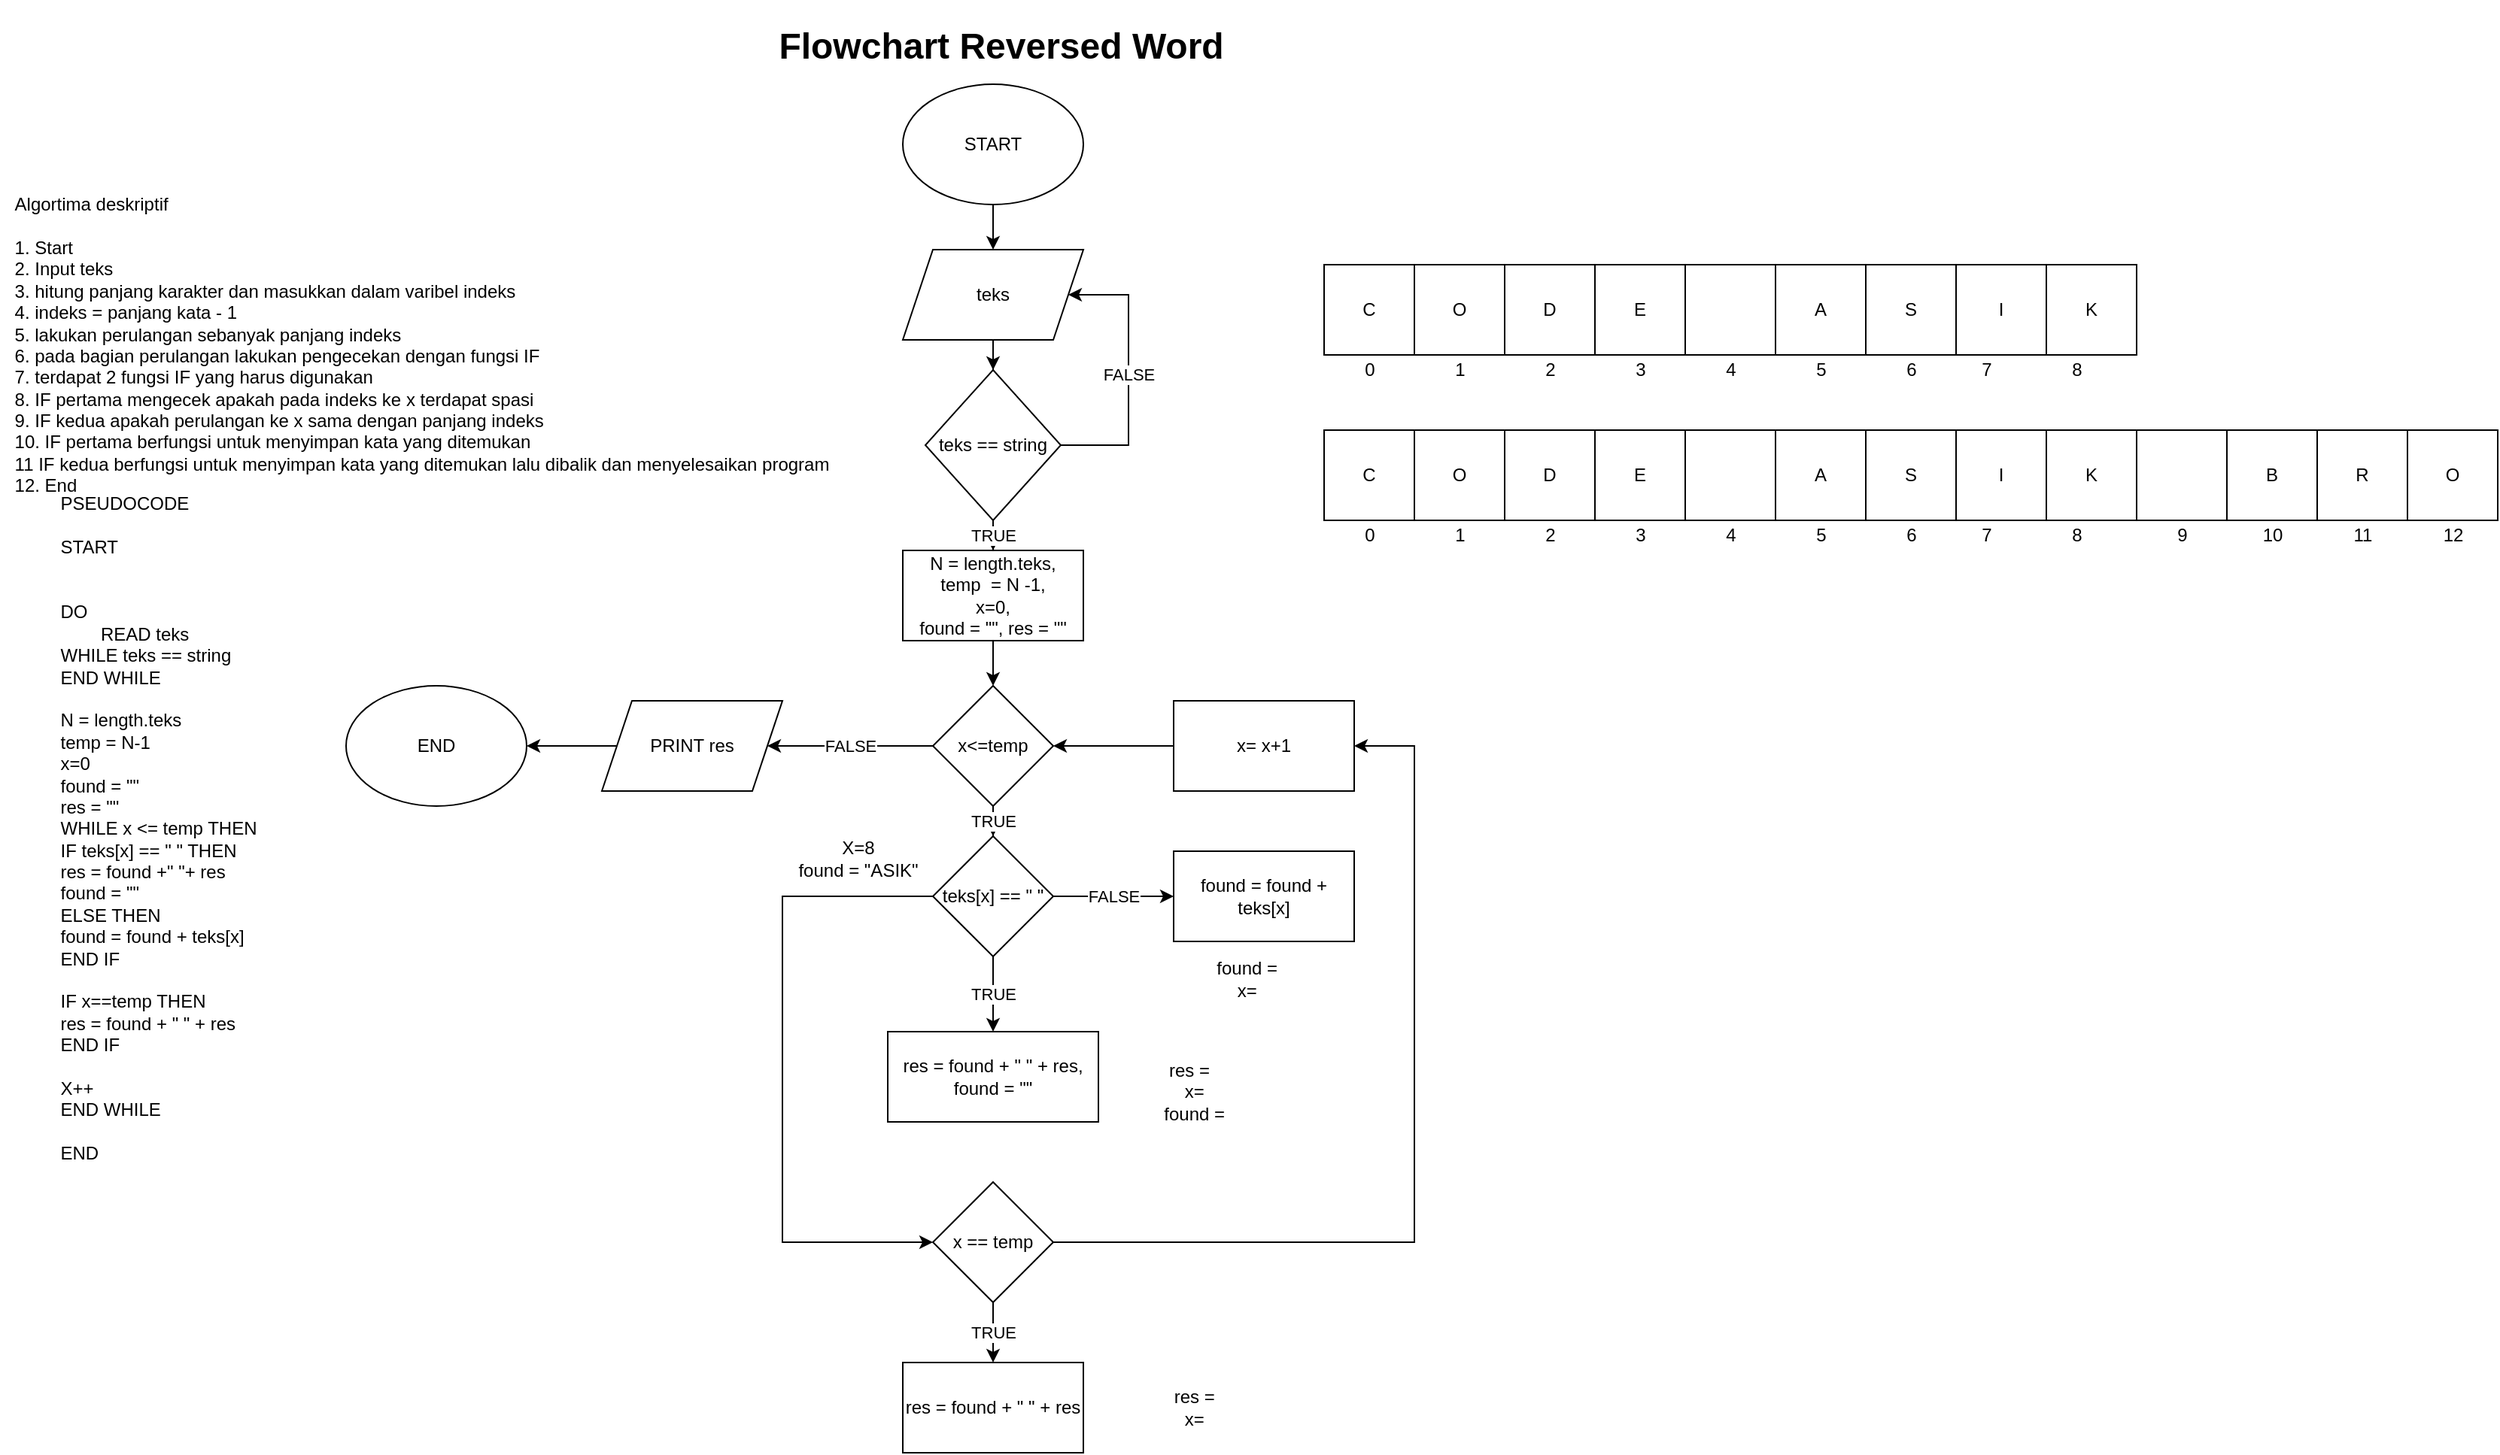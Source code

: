 <mxfile version="16.2.6" type="device"><diagram id="em3xz6sJG4WfHvR_Txrz" name="Page-1"><mxGraphModel dx="868" dy="482" grid="1" gridSize="10" guides="1" tooltips="1" connect="1" arrows="1" fold="1" page="1" pageScale="1" pageWidth="850" pageHeight="1100" math="0" shadow="0"><root><mxCell id="0"/><mxCell id="1" parent="0"/><mxCell id="V69CVq1N8W3GVZN32url-1" value="&lt;div style=&quot;text-align: justify&quot;&gt;&lt;span&gt;Algortima deskriptif&lt;/span&gt;&lt;/div&gt;&lt;div style=&quot;text-align: justify&quot;&gt;&lt;span&gt;&lt;br&gt;&lt;/span&gt;&lt;/div&gt;&lt;div style=&quot;text-align: justify&quot;&gt;&lt;span&gt;1. Start&lt;/span&gt;&lt;/div&gt;&lt;div style=&quot;text-align: justify&quot;&gt;&lt;span&gt;2. Input teks&lt;/span&gt;&lt;/div&gt;&lt;div style=&quot;text-align: justify&quot;&gt;&lt;span&gt;3. hitung panjang karakter dan masukkan dalam varibel indeks&lt;/span&gt;&lt;/div&gt;&lt;div style=&quot;text-align: justify&quot;&gt;&lt;span&gt;4. indeks = panjang kata - 1&lt;/span&gt;&lt;/div&gt;&lt;div style=&quot;text-align: justify&quot;&gt;&lt;span&gt;5. lakukan perulangan sebanyak panjang indeks&lt;/span&gt;&lt;/div&gt;&lt;div style=&quot;text-align: justify&quot;&gt;&lt;span&gt;6. pada bagian perulangan lakukan pengecekan dengan fungsi IF&lt;/span&gt;&lt;/div&gt;&lt;div style=&quot;text-align: justify&quot;&gt;&lt;span&gt;7. terdapat 2 fungsi IF yang harus digunakan&lt;/span&gt;&lt;/div&gt;&lt;div style=&quot;text-align: justify&quot;&gt;&lt;span&gt;8. IF pertama mengecek apakah pada indeks ke x terdapat spasi&lt;/span&gt;&lt;/div&gt;&lt;div style=&quot;text-align: justify&quot;&gt;&lt;span&gt;9. IF kedua apakah perulangan ke x sama dengan panjang indeks&lt;/span&gt;&lt;/div&gt;&lt;div style=&quot;text-align: justify&quot;&gt;&lt;span&gt;10. IF pertama berfungsi untuk menyimpan kata yang ditemukan&lt;/span&gt;&lt;/div&gt;&lt;div style=&quot;text-align: justify&quot;&gt;&lt;span&gt;11 IF kedua berfungsi untuk menyimpan kata yang ditemukan lalu dibalik dan menyelesaikan program&lt;/span&gt;&lt;/div&gt;&lt;div style=&quot;text-align: justify&quot;&gt;&lt;span&gt;12. End&lt;/span&gt;&lt;/div&gt;&lt;div style=&quot;text-align: justify&quot;&gt;&lt;span&gt;&lt;br&gt;&lt;/span&gt;&lt;/div&gt;&lt;div style=&quot;text-align: justify&quot;&gt;&lt;span&gt;&lt;br&gt;&lt;/span&gt;&lt;/div&gt;&lt;div style=&quot;text-align: justify&quot;&gt;&lt;span&gt;&lt;br&gt;&lt;/span&gt;&lt;/div&gt;" style="text;html=1;align=center;verticalAlign=middle;resizable=0;points=[];autosize=1;strokeColor=none;fillColor=none;" parent="1" vertex="1"><mxGeometry x="480" y="155" width="560" height="240" as="geometry"/></mxCell><mxCell id="V69CVq1N8W3GVZN32url-2" value="&lt;div style=&quot;text-align: justify&quot;&gt;PSEUDOCODE&lt;/div&gt;&lt;div style=&quot;text-align: justify&quot;&gt;&lt;br&gt;&lt;/div&gt;&lt;div style=&quot;text-align: justify&quot;&gt;START&lt;/div&gt;&lt;div style=&quot;text-align: justify&quot;&gt;&lt;br&gt;&lt;/div&gt;&lt;div style=&quot;text-align: justify&quot;&gt;&lt;br&gt;&lt;/div&gt;&lt;div style=&quot;text-align: justify&quot;&gt;DO&lt;/div&gt;&lt;div style=&quot;text-align: justify&quot;&gt;&lt;span&gt;&#9;&lt;/span&gt;&lt;span style=&quot;white-space: pre&quot;&gt;&#9;&lt;/span&gt;READ teks&lt;br&gt;&lt;/div&gt;&lt;div style=&quot;text-align: justify&quot;&gt;WHILE teks == string&lt;/div&gt;&lt;div style=&quot;text-align: justify&quot;&gt;END WHILE&lt;/div&gt;&lt;div style=&quot;text-align: justify&quot;&gt;&lt;br&gt;&lt;/div&gt;&lt;div style=&quot;text-align: justify&quot;&gt;N = length.teks&lt;/div&gt;&lt;div style=&quot;text-align: justify&quot;&gt;temp = N-1&lt;/div&gt;&lt;div style=&quot;text-align: justify&quot;&gt;x=0&lt;/div&gt;&lt;div style=&quot;text-align: justify&quot;&gt;found = &quot;&quot;&lt;/div&gt;&lt;div style=&quot;text-align: justify&quot;&gt;res = &quot;&quot;&lt;/div&gt;&lt;div style=&quot;text-align: justify&quot;&gt;WHILE x &amp;lt;= temp THEN&lt;/div&gt;&lt;div style=&quot;text-align: justify&quot;&gt;&lt;span&gt;&#9;&lt;/span&gt;IF teks[x] == &quot; &quot; THEN&lt;/div&gt;&lt;div style=&quot;text-align: justify&quot;&gt;&lt;span&gt;&#9;&lt;/span&gt;&lt;span&gt;&#9;&lt;/span&gt;res = found +&quot; &quot;+ res&lt;br&gt;&lt;/div&gt;&lt;div style=&quot;text-align: justify&quot;&gt;&lt;span&gt;&#9;&lt;/span&gt;&lt;span&gt;&#9;&lt;/span&gt;found = &quot;&quot;&lt;br&gt;&lt;/div&gt;&lt;div style=&quot;text-align: justify&quot;&gt;&lt;span&gt;&#9;&lt;/span&gt;ELSE THEN&lt;br&gt;&lt;/div&gt;&lt;div style=&quot;text-align: justify&quot;&gt;&lt;span&gt;&#9;&lt;/span&gt;&lt;span&gt;&#9;&lt;/span&gt;found = found + teks[x]&lt;br&gt;&lt;/div&gt;&lt;div style=&quot;text-align: justify&quot;&gt;&lt;span&gt;&#9;&lt;/span&gt;END IF&lt;br&gt;&lt;/div&gt;&lt;div style=&quot;text-align: justify&quot;&gt;&lt;br&gt;&lt;/div&gt;&lt;div style=&quot;text-align: justify&quot;&gt;&lt;span&gt;&#9;&lt;/span&gt;IF x==temp THEN&lt;br&gt;&lt;/div&gt;&lt;div style=&quot;text-align: justify&quot;&gt;&lt;span&gt;&#9;&lt;/span&gt;&lt;span&gt;&#9;&lt;/span&gt;res = found + &quot; &quot; + res&lt;br&gt;&lt;/div&gt;&lt;div style=&quot;text-align: justify&quot;&gt;&lt;span&gt;&#9;&lt;/span&gt;END IF&lt;br&gt;&lt;/div&gt;&lt;div style=&quot;text-align: justify&quot;&gt;&lt;span&gt;&#9;&lt;/span&gt;&lt;br&gt;&lt;/div&gt;&lt;div style=&quot;text-align: justify&quot;&gt;&lt;span&gt;&#9;&lt;/span&gt;X++&lt;br&gt;&lt;/div&gt;&lt;div style=&quot;text-align: justify&quot;&gt;END WHILE&lt;/div&gt;&lt;div style=&quot;text-align: justify&quot;&gt;&lt;br&gt;&lt;/div&gt;&lt;div style=&quot;text-align: justify&quot;&gt;END&lt;/div&gt;" style="text;html=1;align=center;verticalAlign=middle;resizable=0;points=[];autosize=1;strokeColor=none;fillColor=none;" parent="1" vertex="1"><mxGeometry x="510" y="355" width="150" height="440" as="geometry"/></mxCell><mxCell id="LMqFV2l3XcRFBkU1TPqK-51" style="edgeStyle=orthogonalEdgeStyle;rounded=0;orthogonalLoop=1;jettySize=auto;html=1;" parent="1" source="LMqFV2l3XcRFBkU1TPqK-1" target="LMqFV2l3XcRFBkU1TPqK-2" edge="1"><mxGeometry relative="1" as="geometry"/></mxCell><mxCell id="LMqFV2l3XcRFBkU1TPqK-1" value="START" style="ellipse;whiteSpace=wrap;html=1;" parent="1" vertex="1"><mxGeometry x="1080" y="80" width="120" height="80" as="geometry"/></mxCell><mxCell id="7r2kgM4goq6_r4E43WF8-4" style="edgeStyle=orthogonalEdgeStyle;rounded=0;orthogonalLoop=1;jettySize=auto;html=1;" parent="1" source="LMqFV2l3XcRFBkU1TPqK-2" target="7r2kgM4goq6_r4E43WF8-1" edge="1"><mxGeometry relative="1" as="geometry"/></mxCell><mxCell id="LMqFV2l3XcRFBkU1TPqK-2" value="teks" style="shape=parallelogram;perimeter=parallelogramPerimeter;whiteSpace=wrap;html=1;fixedSize=1;" parent="1" vertex="1"><mxGeometry x="1080" y="190" width="120" height="60" as="geometry"/></mxCell><mxCell id="LMqFV2l3XcRFBkU1TPqK-3" value="C" style="whiteSpace=wrap;html=1;aspect=fixed;" parent="1" vertex="1"><mxGeometry x="1360" y="200" width="60" height="60" as="geometry"/></mxCell><mxCell id="LMqFV2l3XcRFBkU1TPqK-4" value="O" style="whiteSpace=wrap;html=1;aspect=fixed;" parent="1" vertex="1"><mxGeometry x="1420" y="200" width="60" height="60" as="geometry"/></mxCell><mxCell id="LMqFV2l3XcRFBkU1TPqK-5" value="D" style="whiteSpace=wrap;html=1;aspect=fixed;" parent="1" vertex="1"><mxGeometry x="1480" y="200" width="60" height="60" as="geometry"/></mxCell><mxCell id="LMqFV2l3XcRFBkU1TPqK-6" value="E" style="whiteSpace=wrap;html=1;aspect=fixed;" parent="1" vertex="1"><mxGeometry x="1540" y="200" width="60" height="60" as="geometry"/></mxCell><mxCell id="LMqFV2l3XcRFBkU1TPqK-7" value="" style="whiteSpace=wrap;html=1;aspect=fixed;" parent="1" vertex="1"><mxGeometry x="1600" y="200" width="60" height="60" as="geometry"/></mxCell><mxCell id="LMqFV2l3XcRFBkU1TPqK-8" value="A" style="whiteSpace=wrap;html=1;aspect=fixed;" parent="1" vertex="1"><mxGeometry x="1660" y="200" width="60" height="60" as="geometry"/></mxCell><mxCell id="LMqFV2l3XcRFBkU1TPqK-9" value="S&lt;span style=&quot;color: rgba(0 , 0 , 0 , 0) ; font-family: monospace ; font-size: 0px&quot;&gt;%3CmxGraphModel%3E%3Croot%3E%3CmxCell%20id%3D%220%22%2F%3E%3CmxCell%20id%3D%221%22%20parent%3D%220%22%2F%3E%3CmxCell%20id%3D%222%22%20value%3D%22%22%20style%3D%22whiteSpace%3Dwrap%3Bhtml%3D1%3Baspect%3Dfixed%3B%22%20vertex%3D%221%22%20parent%3D%221%22%3E%3CmxGeometry%20x%3D%221360%22%20y%3D%22200%22%20width%3D%2260%22%20height%3D%2260%22%20as%3D%22geometry%22%2F%3E%3C%2FmxCell%3E%3C%2Froot%3E%3C%2FmxGraphModel%3E&lt;/span&gt;" style="whiteSpace=wrap;html=1;aspect=fixed;" parent="1" vertex="1"><mxGeometry x="1720" y="200" width="60" height="60" as="geometry"/></mxCell><mxCell id="LMqFV2l3XcRFBkU1TPqK-10" value="I" style="whiteSpace=wrap;html=1;aspect=fixed;" parent="1" vertex="1"><mxGeometry x="1780" y="200" width="60" height="60" as="geometry"/></mxCell><mxCell id="LMqFV2l3XcRFBkU1TPqK-11" value="K" style="whiteSpace=wrap;html=1;aspect=fixed;" parent="1" vertex="1"><mxGeometry x="1840" y="200" width="60" height="60" as="geometry"/></mxCell><mxCell id="LMqFV2l3XcRFBkU1TPqK-12" value="0" style="text;html=1;align=center;verticalAlign=middle;resizable=0;points=[];autosize=1;strokeColor=none;fillColor=none;" parent="1" vertex="1"><mxGeometry x="1380" y="260" width="20" height="20" as="geometry"/></mxCell><mxCell id="LMqFV2l3XcRFBkU1TPqK-13" value="1" style="text;html=1;align=center;verticalAlign=middle;resizable=0;points=[];autosize=1;strokeColor=none;fillColor=none;" parent="1" vertex="1"><mxGeometry x="1440" y="260" width="20" height="20" as="geometry"/></mxCell><mxCell id="LMqFV2l3XcRFBkU1TPqK-14" value="2" style="text;html=1;align=center;verticalAlign=middle;resizable=0;points=[];autosize=1;strokeColor=none;fillColor=none;" parent="1" vertex="1"><mxGeometry x="1500" y="260" width="20" height="20" as="geometry"/></mxCell><mxCell id="LMqFV2l3XcRFBkU1TPqK-15" value="3" style="text;html=1;align=center;verticalAlign=middle;resizable=0;points=[];autosize=1;strokeColor=none;fillColor=none;" parent="1" vertex="1"><mxGeometry x="1560" y="260" width="20" height="20" as="geometry"/></mxCell><mxCell id="LMqFV2l3XcRFBkU1TPqK-16" value="4" style="text;html=1;align=center;verticalAlign=middle;resizable=0;points=[];autosize=1;strokeColor=none;fillColor=none;" parent="1" vertex="1"><mxGeometry x="1620" y="260" width="20" height="20" as="geometry"/></mxCell><mxCell id="LMqFV2l3XcRFBkU1TPqK-17" value="5" style="text;html=1;align=center;verticalAlign=middle;resizable=0;points=[];autosize=1;strokeColor=none;fillColor=none;" parent="1" vertex="1"><mxGeometry x="1680" y="260" width="20" height="20" as="geometry"/></mxCell><mxCell id="LMqFV2l3XcRFBkU1TPqK-18" value="6" style="text;html=1;align=center;verticalAlign=middle;resizable=0;points=[];autosize=1;strokeColor=none;fillColor=none;" parent="1" vertex="1"><mxGeometry x="1740" y="260" width="20" height="20" as="geometry"/></mxCell><mxCell id="LMqFV2l3XcRFBkU1TPqK-19" value="7" style="text;html=1;align=center;verticalAlign=middle;resizable=0;points=[];autosize=1;strokeColor=none;fillColor=none;" parent="1" vertex="1"><mxGeometry x="1790" y="260" width="20" height="20" as="geometry"/></mxCell><mxCell id="LMqFV2l3XcRFBkU1TPqK-20" value="8" style="text;html=1;align=center;verticalAlign=middle;resizable=0;points=[];autosize=1;strokeColor=none;fillColor=none;" parent="1" vertex="1"><mxGeometry x="1850" y="260" width="20" height="20" as="geometry"/></mxCell><mxCell id="LMqFV2l3XcRFBkU1TPqK-49" style="edgeStyle=orthogonalEdgeStyle;rounded=0;orthogonalLoop=1;jettySize=auto;html=1;" parent="1" source="LMqFV2l3XcRFBkU1TPqK-21" target="LMqFV2l3XcRFBkU1TPqK-45" edge="1"><mxGeometry relative="1" as="geometry"/></mxCell><mxCell id="LMqFV2l3XcRFBkU1TPqK-21" value="N = length.teks,&lt;br&gt;temp&amp;nbsp; = N -1,&lt;br&gt;x=0,&lt;br&gt;found = &quot;&quot;, res = &quot;&quot;" style="rounded=0;whiteSpace=wrap;html=1;" parent="1" vertex="1"><mxGeometry x="1080" y="390" width="120" height="60" as="geometry"/></mxCell><mxCell id="LMqFV2l3XcRFBkU1TPqK-25" value="FALSE" style="edgeStyle=orthogonalEdgeStyle;rounded=0;orthogonalLoop=1;jettySize=auto;html=1;entryX=0;entryY=0.5;entryDx=0;entryDy=0;" parent="1" source="LMqFV2l3XcRFBkU1TPqK-22" target="LMqFV2l3XcRFBkU1TPqK-28" edge="1"><mxGeometry relative="1" as="geometry"><mxPoint x="1235" y="530" as="targetPoint"/></mxGeometry></mxCell><mxCell id="LMqFV2l3XcRFBkU1TPqK-39" value="TRUE" style="edgeStyle=orthogonalEdgeStyle;rounded=0;orthogonalLoop=1;jettySize=auto;html=1;" parent="1" source="LMqFV2l3XcRFBkU1TPqK-22" target="LMqFV2l3XcRFBkU1TPqK-29" edge="1"><mxGeometry relative="1" as="geometry"/></mxCell><mxCell id="LMqFV2l3XcRFBkU1TPqK-40" style="edgeStyle=orthogonalEdgeStyle;rounded=0;orthogonalLoop=1;jettySize=auto;html=1;entryX=0;entryY=0.5;entryDx=0;entryDy=0;" parent="1" source="LMqFV2l3XcRFBkU1TPqK-22" target="LMqFV2l3XcRFBkU1TPqK-32" edge="1"><mxGeometry relative="1" as="geometry"><Array as="points"><mxPoint x="1000" y="620"/><mxPoint x="1000" y="850"/></Array></mxGeometry></mxCell><mxCell id="LMqFV2l3XcRFBkU1TPqK-22" value="teks[x] == &quot; &quot;" style="rhombus;whiteSpace=wrap;html=1;" parent="1" vertex="1"><mxGeometry x="1100" y="580" width="80" height="80" as="geometry"/></mxCell><mxCell id="LMqFV2l3XcRFBkU1TPqK-28" value="found = found + teks[x]" style="rounded=0;whiteSpace=wrap;html=1;" parent="1" vertex="1"><mxGeometry x="1260" y="590" width="120" height="60" as="geometry"/></mxCell><mxCell id="LMqFV2l3XcRFBkU1TPqK-29" value="res = found + &quot; &quot; + res,&lt;br&gt;found = &quot;&quot;" style="rounded=0;whiteSpace=wrap;html=1;" parent="1" vertex="1"><mxGeometry x="1070" y="710" width="140" height="60" as="geometry"/></mxCell><mxCell id="LMqFV2l3XcRFBkU1TPqK-41" value="TRUE" style="edgeStyle=orthogonalEdgeStyle;rounded=0;orthogonalLoop=1;jettySize=auto;html=1;entryX=0.5;entryY=0;entryDx=0;entryDy=0;" parent="1" source="LMqFV2l3XcRFBkU1TPqK-32" target="LMqFV2l3XcRFBkU1TPqK-33" edge="1"><mxGeometry relative="1" as="geometry"/></mxCell><mxCell id="LMqFV2l3XcRFBkU1TPqK-42" value="" style="edgeStyle=orthogonalEdgeStyle;rounded=0;orthogonalLoop=1;jettySize=auto;html=1;entryX=1;entryY=0.5;entryDx=0;entryDy=0;" parent="1" source="LMqFV2l3XcRFBkU1TPqK-32" target="LMqFV2l3XcRFBkU1TPqK-34" edge="1"><mxGeometry relative="1" as="geometry"><mxPoint x="1410" y="710" as="targetPoint"/><Array as="points"><mxPoint x="1420" y="850"/><mxPoint x="1420" y="520"/></Array></mxGeometry></mxCell><mxCell id="LMqFV2l3XcRFBkU1TPqK-32" value="x == temp" style="rhombus;whiteSpace=wrap;html=1;" parent="1" vertex="1"><mxGeometry x="1100" y="810" width="80" height="80" as="geometry"/></mxCell><mxCell id="LMqFV2l3XcRFBkU1TPqK-33" value="res = found + &quot; &quot; + res" style="rounded=0;whiteSpace=wrap;html=1;" parent="1" vertex="1"><mxGeometry x="1080" y="930" width="120" height="60" as="geometry"/></mxCell><mxCell id="LMqFV2l3XcRFBkU1TPqK-35" style="edgeStyle=orthogonalEdgeStyle;rounded=0;orthogonalLoop=1;jettySize=auto;html=1;entryX=1;entryY=0.5;entryDx=0;entryDy=0;" parent="1" source="LMqFV2l3XcRFBkU1TPqK-34" target="LMqFV2l3XcRFBkU1TPqK-45" edge="1"><mxGeometry relative="1" as="geometry"><mxPoint x="1130" y="500" as="targetPoint"/></mxGeometry></mxCell><mxCell id="LMqFV2l3XcRFBkU1TPqK-34" value="x= x+1" style="rounded=0;whiteSpace=wrap;html=1;" parent="1" vertex="1"><mxGeometry x="1260" y="490" width="120" height="60" as="geometry"/></mxCell><mxCell id="LMqFV2l3XcRFBkU1TPqK-43" value="X=8&lt;br&gt;found = &quot;ASIK&quot;" style="text;html=1;align=center;verticalAlign=middle;resizable=0;points=[];autosize=1;strokeColor=none;fillColor=none;" parent="1" vertex="1"><mxGeometry x="1000" y="580" width="100" height="30" as="geometry"/></mxCell><mxCell id="LMqFV2l3XcRFBkU1TPqK-44" value="res =&amp;nbsp; &amp;nbsp;&lt;br&gt;x=&amp;nbsp;&lt;br&gt;found =&amp;nbsp;" style="text;html=1;align=center;verticalAlign=middle;resizable=0;points=[];autosize=1;strokeColor=none;fillColor=none;" parent="1" vertex="1"><mxGeometry x="1245" y="725" width="60" height="50" as="geometry"/></mxCell><mxCell id="LMqFV2l3XcRFBkU1TPqK-46" value="TRUE" style="edgeStyle=orthogonalEdgeStyle;rounded=0;orthogonalLoop=1;jettySize=auto;html=1;" parent="1" source="LMqFV2l3XcRFBkU1TPqK-45" target="LMqFV2l3XcRFBkU1TPqK-22" edge="1"><mxGeometry relative="1" as="geometry"/></mxCell><mxCell id="LMqFV2l3XcRFBkU1TPqK-47" value="FALSE" style="edgeStyle=orthogonalEdgeStyle;rounded=0;orthogonalLoop=1;jettySize=auto;html=1;" parent="1" source="LMqFV2l3XcRFBkU1TPqK-45" edge="1"><mxGeometry relative="1" as="geometry"><mxPoint x="990" y="520" as="targetPoint"/></mxGeometry></mxCell><mxCell id="LMqFV2l3XcRFBkU1TPqK-45" value="x&amp;lt;=temp" style="rhombus;whiteSpace=wrap;html=1;" parent="1" vertex="1"><mxGeometry x="1100" y="480" width="80" height="80" as="geometry"/></mxCell><mxCell id="LMqFV2l3XcRFBkU1TPqK-54" value="found =&amp;nbsp;&lt;br&gt;x=&amp;nbsp;" style="text;html=1;align=center;verticalAlign=middle;resizable=0;points=[];autosize=1;strokeColor=none;fillColor=none;" parent="1" vertex="1"><mxGeometry x="1280" y="660" width="60" height="30" as="geometry"/></mxCell><mxCell id="LMqFV2l3XcRFBkU1TPqK-56" value="res =&amp;nbsp;&lt;br&gt;x=&amp;nbsp;" style="text;html=1;align=center;verticalAlign=middle;resizable=0;points=[];autosize=1;strokeColor=none;fillColor=none;" parent="1" vertex="1"><mxGeometry x="1250" y="945" width="50" height="30" as="geometry"/></mxCell><mxCell id="LMqFV2l3XcRFBkU1TPqK-57" value="C" style="whiteSpace=wrap;html=1;aspect=fixed;" parent="1" vertex="1"><mxGeometry x="1360" y="310" width="60" height="60" as="geometry"/></mxCell><mxCell id="LMqFV2l3XcRFBkU1TPqK-58" value="O" style="whiteSpace=wrap;html=1;aspect=fixed;" parent="1" vertex="1"><mxGeometry x="1420" y="310" width="60" height="60" as="geometry"/></mxCell><mxCell id="LMqFV2l3XcRFBkU1TPqK-59" value="D" style="whiteSpace=wrap;html=1;aspect=fixed;" parent="1" vertex="1"><mxGeometry x="1480" y="310" width="60" height="60" as="geometry"/></mxCell><mxCell id="LMqFV2l3XcRFBkU1TPqK-60" value="E" style="whiteSpace=wrap;html=1;aspect=fixed;" parent="1" vertex="1"><mxGeometry x="1540" y="310" width="60" height="60" as="geometry"/></mxCell><mxCell id="LMqFV2l3XcRFBkU1TPqK-61" value="" style="whiteSpace=wrap;html=1;aspect=fixed;" parent="1" vertex="1"><mxGeometry x="1600" y="310" width="60" height="60" as="geometry"/></mxCell><mxCell id="LMqFV2l3XcRFBkU1TPqK-62" value="A" style="whiteSpace=wrap;html=1;aspect=fixed;" parent="1" vertex="1"><mxGeometry x="1660" y="310" width="60" height="60" as="geometry"/></mxCell><mxCell id="LMqFV2l3XcRFBkU1TPqK-63" value="S&lt;span style=&quot;color: rgba(0 , 0 , 0 , 0) ; font-family: monospace ; font-size: 0px&quot;&gt;%3CmxGraphModel%3E%3Croot%3E%3CmxCell%20id%3D%220%22%2F%3E%3CmxCell%20id%3D%221%22%20parent%3D%220%22%2F%3E%3CmxCell%20id%3D%222%22%20value%3D%22%22%20style%3D%22whiteSpace%3Dwrap%3Bhtml%3D1%3Baspect%3Dfixed%3B%22%20vertex%3D%221%22%20parent%3D%221%22%3E%3CmxGeometry%20x%3D%221360%22%20y%3D%22200%22%20width%3D%2260%22%20height%3D%2260%22%20as%3D%22geometry%22%2F%3E%3C%2FmxCell%3E%3C%2Froot%3E%3C%2FmxGraphModel%3E&lt;/span&gt;" style="whiteSpace=wrap;html=1;aspect=fixed;" parent="1" vertex="1"><mxGeometry x="1720" y="310" width="60" height="60" as="geometry"/></mxCell><mxCell id="LMqFV2l3XcRFBkU1TPqK-64" value="I" style="whiteSpace=wrap;html=1;aspect=fixed;" parent="1" vertex="1"><mxGeometry x="1780" y="310" width="60" height="60" as="geometry"/></mxCell><mxCell id="LMqFV2l3XcRFBkU1TPqK-65" value="K" style="whiteSpace=wrap;html=1;aspect=fixed;" parent="1" vertex="1"><mxGeometry x="1840" y="310" width="60" height="60" as="geometry"/></mxCell><mxCell id="LMqFV2l3XcRFBkU1TPqK-66" value="0" style="text;html=1;align=center;verticalAlign=middle;resizable=0;points=[];autosize=1;strokeColor=none;fillColor=none;" parent="1" vertex="1"><mxGeometry x="1380" y="370" width="20" height="20" as="geometry"/></mxCell><mxCell id="LMqFV2l3XcRFBkU1TPqK-67" value="1" style="text;html=1;align=center;verticalAlign=middle;resizable=0;points=[];autosize=1;strokeColor=none;fillColor=none;" parent="1" vertex="1"><mxGeometry x="1440" y="370" width="20" height="20" as="geometry"/></mxCell><mxCell id="LMqFV2l3XcRFBkU1TPqK-68" value="2" style="text;html=1;align=center;verticalAlign=middle;resizable=0;points=[];autosize=1;strokeColor=none;fillColor=none;" parent="1" vertex="1"><mxGeometry x="1500" y="370" width="20" height="20" as="geometry"/></mxCell><mxCell id="LMqFV2l3XcRFBkU1TPqK-69" value="3" style="text;html=1;align=center;verticalAlign=middle;resizable=0;points=[];autosize=1;strokeColor=none;fillColor=none;" parent="1" vertex="1"><mxGeometry x="1560" y="370" width="20" height="20" as="geometry"/></mxCell><mxCell id="LMqFV2l3XcRFBkU1TPqK-70" value="4" style="text;html=1;align=center;verticalAlign=middle;resizable=0;points=[];autosize=1;strokeColor=none;fillColor=none;" parent="1" vertex="1"><mxGeometry x="1620" y="370" width="20" height="20" as="geometry"/></mxCell><mxCell id="LMqFV2l3XcRFBkU1TPqK-71" value="5" style="text;html=1;align=center;verticalAlign=middle;resizable=0;points=[];autosize=1;strokeColor=none;fillColor=none;" parent="1" vertex="1"><mxGeometry x="1680" y="370" width="20" height="20" as="geometry"/></mxCell><mxCell id="LMqFV2l3XcRFBkU1TPqK-72" value="6" style="text;html=1;align=center;verticalAlign=middle;resizable=0;points=[];autosize=1;strokeColor=none;fillColor=none;" parent="1" vertex="1"><mxGeometry x="1740" y="370" width="20" height="20" as="geometry"/></mxCell><mxCell id="LMqFV2l3XcRFBkU1TPqK-73" value="7" style="text;html=1;align=center;verticalAlign=middle;resizable=0;points=[];autosize=1;strokeColor=none;fillColor=none;" parent="1" vertex="1"><mxGeometry x="1790" y="370" width="20" height="20" as="geometry"/></mxCell><mxCell id="LMqFV2l3XcRFBkU1TPqK-74" value="8" style="text;html=1;align=center;verticalAlign=middle;resizable=0;points=[];autosize=1;strokeColor=none;fillColor=none;" parent="1" vertex="1"><mxGeometry x="1850" y="370" width="20" height="20" as="geometry"/></mxCell><mxCell id="LMqFV2l3XcRFBkU1TPqK-75" value="&amp;nbsp;" style="whiteSpace=wrap;html=1;aspect=fixed;" parent="1" vertex="1"><mxGeometry x="1900" y="310" width="60" height="60" as="geometry"/></mxCell><mxCell id="LMqFV2l3XcRFBkU1TPqK-76" value="B" style="whiteSpace=wrap;html=1;aspect=fixed;" parent="1" vertex="1"><mxGeometry x="1960" y="310" width="60" height="60" as="geometry"/></mxCell><mxCell id="LMqFV2l3XcRFBkU1TPqK-77" value="R" style="whiteSpace=wrap;html=1;aspect=fixed;" parent="1" vertex="1"><mxGeometry x="2020" y="310" width="60" height="60" as="geometry"/></mxCell><mxCell id="LMqFV2l3XcRFBkU1TPqK-78" value="O" style="whiteSpace=wrap;html=1;aspect=fixed;" parent="1" vertex="1"><mxGeometry x="2080" y="310" width="60" height="60" as="geometry"/></mxCell><mxCell id="LMqFV2l3XcRFBkU1TPqK-79" value="9" style="text;html=1;align=center;verticalAlign=middle;resizable=0;points=[];autosize=1;strokeColor=none;fillColor=none;" parent="1" vertex="1"><mxGeometry x="1920" y="370" width="20" height="20" as="geometry"/></mxCell><mxCell id="LMqFV2l3XcRFBkU1TPqK-80" value="10" style="text;html=1;align=center;verticalAlign=middle;resizable=0;points=[];autosize=1;strokeColor=none;fillColor=none;" parent="1" vertex="1"><mxGeometry x="1975" y="370" width="30" height="20" as="geometry"/></mxCell><mxCell id="LMqFV2l3XcRFBkU1TPqK-81" value="11" style="text;html=1;align=center;verticalAlign=middle;resizable=0;points=[];autosize=1;strokeColor=none;fillColor=none;" parent="1" vertex="1"><mxGeometry x="2035" y="370" width="30" height="20" as="geometry"/></mxCell><mxCell id="LMqFV2l3XcRFBkU1TPqK-82" value="12" style="text;html=1;align=center;verticalAlign=middle;resizable=0;points=[];autosize=1;strokeColor=none;fillColor=none;" parent="1" vertex="1"><mxGeometry x="2095" y="370" width="30" height="20" as="geometry"/></mxCell><mxCell id="LMqFV2l3XcRFBkU1TPqK-83" value="&lt;h1&gt;Flowchart Reversed Word&lt;/h1&gt;" style="text;html=1;align=center;verticalAlign=middle;resizable=0;points=[];autosize=1;strokeColor=none;fillColor=none;" parent="1" vertex="1"><mxGeometry x="990" y="30" width="310" height="50" as="geometry"/></mxCell><mxCell id="7r2kgM4goq6_r4E43WF8-2" value="TRUE" style="edgeStyle=orthogonalEdgeStyle;rounded=0;orthogonalLoop=1;jettySize=auto;html=1;" parent="1" source="7r2kgM4goq6_r4E43WF8-1" target="LMqFV2l3XcRFBkU1TPqK-21" edge="1"><mxGeometry relative="1" as="geometry"/></mxCell><mxCell id="7r2kgM4goq6_r4E43WF8-3" value="FALSE" style="edgeStyle=orthogonalEdgeStyle;rounded=0;orthogonalLoop=1;jettySize=auto;html=1;entryX=1;entryY=0.5;entryDx=0;entryDy=0;" parent="1" source="7r2kgM4goq6_r4E43WF8-1" target="LMqFV2l3XcRFBkU1TPqK-2" edge="1"><mxGeometry relative="1" as="geometry"><Array as="points"><mxPoint x="1230" y="320"/><mxPoint x="1230" y="220"/></Array></mxGeometry></mxCell><mxCell id="7r2kgM4goq6_r4E43WF8-1" value="teks == string" style="rhombus;whiteSpace=wrap;html=1;" parent="1" vertex="1"><mxGeometry x="1095" y="270" width="90" height="100" as="geometry"/></mxCell><mxCell id="30-JG7BlkRe5rh2lrgdZ-4" style="edgeStyle=orthogonalEdgeStyle;rounded=0;orthogonalLoop=1;jettySize=auto;html=1;" edge="1" parent="1" source="30-JG7BlkRe5rh2lrgdZ-2" target="30-JG7BlkRe5rh2lrgdZ-3"><mxGeometry relative="1" as="geometry"/></mxCell><mxCell id="30-JG7BlkRe5rh2lrgdZ-2" value="PRINT res" style="shape=parallelogram;perimeter=parallelogramPerimeter;whiteSpace=wrap;html=1;fixedSize=1;" vertex="1" parent="1"><mxGeometry x="880" y="490" width="120" height="60" as="geometry"/></mxCell><mxCell id="30-JG7BlkRe5rh2lrgdZ-3" value="END" style="ellipse;whiteSpace=wrap;html=1;" vertex="1" parent="1"><mxGeometry x="710" y="480" width="120" height="80" as="geometry"/></mxCell></root></mxGraphModel></diagram></mxfile>